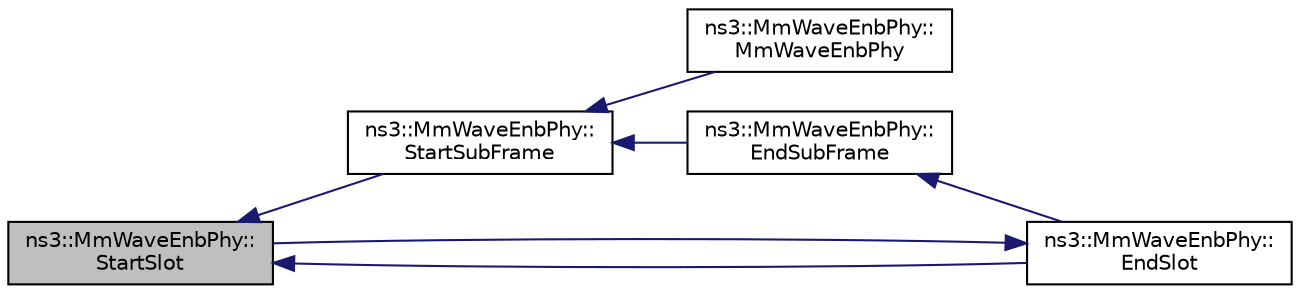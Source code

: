 digraph "ns3::MmWaveEnbPhy::StartSlot"
{
  edge [fontname="Helvetica",fontsize="10",labelfontname="Helvetica",labelfontsize="10"];
  node [fontname="Helvetica",fontsize="10",shape=record];
  rankdir="LR";
  Node1 [label="ns3::MmWaveEnbPhy::\lStartSlot",height=0.2,width=0.4,color="black", fillcolor="grey75", style="filled", fontcolor="black"];
  Node1 -> Node2 [dir="back",color="midnightblue",fontsize="10",style="solid"];
  Node2 [label="ns3::MmWaveEnbPhy::\lStartSubFrame",height=0.2,width=0.4,color="black", fillcolor="white", style="filled",URL="$d1/d58/classns3_1_1MmWaveEnbPhy.html#af066571ea81c9b07cb94f84e5297c11d"];
  Node2 -> Node3 [dir="back",color="midnightblue",fontsize="10",style="solid"];
  Node3 [label="ns3::MmWaveEnbPhy::\lMmWaveEnbPhy",height=0.2,width=0.4,color="black", fillcolor="white", style="filled",URL="$d1/d58/classns3_1_1MmWaveEnbPhy.html#a1a187906c7eea07b987f27ab0fd95537"];
  Node2 -> Node4 [dir="back",color="midnightblue",fontsize="10",style="solid"];
  Node4 [label="ns3::MmWaveEnbPhy::\lEndSubFrame",height=0.2,width=0.4,color="black", fillcolor="white", style="filled",URL="$d1/d58/classns3_1_1MmWaveEnbPhy.html#aac9be87981341e7a6e303ad5d05316a1"];
  Node4 -> Node5 [dir="back",color="midnightblue",fontsize="10",style="solid"];
  Node5 [label="ns3::MmWaveEnbPhy::\lEndSlot",height=0.2,width=0.4,color="black", fillcolor="white", style="filled",URL="$d1/d58/classns3_1_1MmWaveEnbPhy.html#aaea005a7298f69167a554a3c3c03b132"];
  Node5 -> Node1 [dir="back",color="midnightblue",fontsize="10",style="solid"];
  Node1 -> Node5 [dir="back",color="midnightblue",fontsize="10",style="solid"];
}

